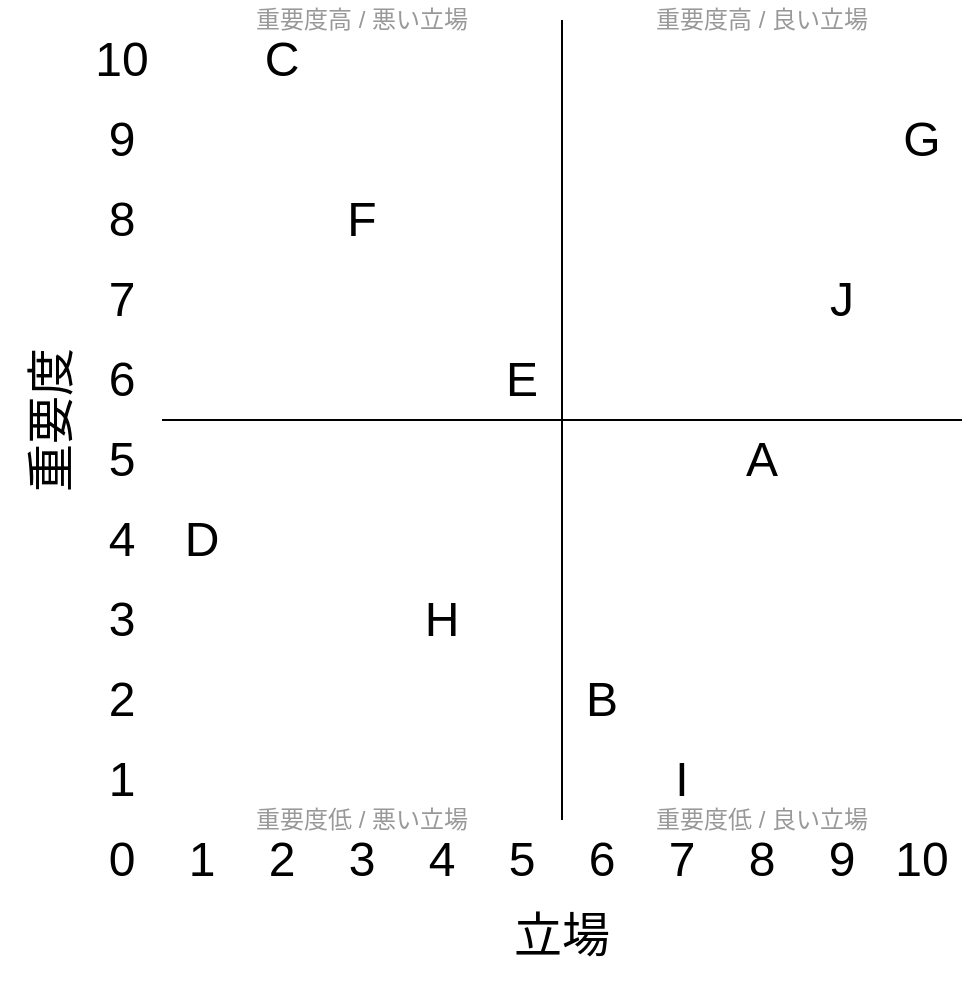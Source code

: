 <mxfile>
    <diagram id="-K7a5g4d3zRBL6kz0TVa" name="Page-1">
        <mxGraphModel dx="1053" dy="748" grid="1" gridSize="10" guides="1" tooltips="1" connect="1" arrows="1" fold="1" page="1" pageScale="1" pageWidth="827" pageHeight="1169" math="0" shadow="0">
            <root>
                <mxCell id="0"/>
                <mxCell id="1" parent="0"/>
                <mxCell id="40" value="&lt;font color=&quot;#999999&quot;&gt;重要度低 / 良い立場&lt;/font&gt;" style="rounded=0;whiteSpace=wrap;html=1;fillColor=none;verticalAlign=middle;fontSize=12;spacing=0;strokeColor=none;" parent="1" vertex="1">
                    <mxGeometry x="280" y="430" width="200" height="20" as="geometry"/>
                </mxCell>
                <mxCell id="41" value="重要度低 / 悪い立場" style="rounded=0;whiteSpace=wrap;html=1;fillColor=none;verticalAlign=middle;fontSize=12;fontColor=#999999;spacing=0;strokeColor=none;" parent="1" vertex="1">
                    <mxGeometry x="80.0" y="430" width="200" height="20" as="geometry"/>
                </mxCell>
                <mxCell id="45" value="重要度高 / 悪い立場" style="rounded=0;whiteSpace=wrap;html=1;fillColor=none;verticalAlign=middle;fontSize=12;fontColor=#999999;spacing=0;spacingTop=0;strokeColor=none;" parent="1" vertex="1">
                    <mxGeometry x="80.0" y="30" width="200" height="20" as="geometry"/>
                </mxCell>
                <mxCell id="46" value="重要度高 / 良い立場" style="rounded=0;whiteSpace=wrap;html=1;fillColor=none;verticalAlign=middle;fontSize=12;fontColor=#999999;spacing=0;spacingTop=0;strokeColor=none;" parent="1" vertex="1">
                    <mxGeometry x="280" y="30" width="200" height="20" as="geometry"/>
                </mxCell>
                <mxCell id="4" value="重要度" style="rounded=0;whiteSpace=wrap;html=1;fillColor=none;strokeColor=none;rotation=-90;verticalAlign=bottom;flipH=0;flipV=0;spacing=0;fontSize=24;" parent="1" vertex="1">
                    <mxGeometry x="-180" y="220" width="400" height="40" as="geometry"/>
                </mxCell>
                <mxCell id="7" value="1" style="whiteSpace=wrap;html=1;fillColor=none;strokeColor=none;spacing=0;fontSize=24;" parent="1" vertex="1">
                    <mxGeometry x="80.0" y="440" width="40" height="40" as="geometry"/>
                </mxCell>
                <mxCell id="8" value="2" style="whiteSpace=wrap;html=1;fillColor=none;strokeColor=none;spacing=0;fontSize=24;" parent="1" vertex="1">
                    <mxGeometry x="120.0" y="440" width="40" height="40" as="geometry"/>
                </mxCell>
                <mxCell id="9" value="3" style="whiteSpace=wrap;html=1;fillColor=none;strokeColor=none;spacing=0;fontSize=24;" parent="1" vertex="1">
                    <mxGeometry x="160" y="440" width="40" height="40" as="geometry"/>
                </mxCell>
                <mxCell id="10" value="4" style="whiteSpace=wrap;html=1;fillColor=none;strokeColor=none;spacing=0;fontSize=24;" parent="1" vertex="1">
                    <mxGeometry x="200" y="440" width="40" height="40" as="geometry"/>
                </mxCell>
                <mxCell id="11" value="5" style="whiteSpace=wrap;html=1;fillColor=none;strokeColor=none;spacing=0;fontSize=24;" parent="1" vertex="1">
                    <mxGeometry x="240" y="440" width="40" height="40" as="geometry"/>
                </mxCell>
                <mxCell id="12" value="6" style="whiteSpace=wrap;html=1;fillColor=none;strokeColor=none;spacing=0;fontSize=24;" parent="1" vertex="1">
                    <mxGeometry x="280" y="440" width="40" height="40" as="geometry"/>
                </mxCell>
                <mxCell id="13" value="7" style="whiteSpace=wrap;html=1;fillColor=none;strokeColor=none;spacing=0;fontSize=24;" parent="1" vertex="1">
                    <mxGeometry x="320" y="440" width="40" height="40" as="geometry"/>
                </mxCell>
                <mxCell id="14" value="8" style="whiteSpace=wrap;html=1;fillColor=none;strokeColor=none;spacing=0;fontSize=24;" parent="1" vertex="1">
                    <mxGeometry x="360" y="440" width="40" height="40" as="geometry"/>
                </mxCell>
                <mxCell id="15" value="9" style="whiteSpace=wrap;html=1;fillColor=none;strokeColor=none;spacing=0;fontSize=24;" parent="1" vertex="1">
                    <mxGeometry x="400" y="440" width="40" height="40" as="geometry"/>
                </mxCell>
                <mxCell id="16" value="10" style="whiteSpace=wrap;html=1;fillColor=none;strokeColor=none;spacing=0;fontSize=24;" parent="1" vertex="1">
                    <mxGeometry x="440" y="440" width="40" height="40" as="geometry"/>
                </mxCell>
                <mxCell id="17" value="0" style="whiteSpace=wrap;html=1;fillColor=none;strokeColor=none;spacing=0;fontSize=24;" parent="1" vertex="1">
                    <mxGeometry x="40.0" y="440" width="40" height="40" as="geometry"/>
                </mxCell>
                <mxCell id="18" value="2" style="whiteSpace=wrap;html=1;fillColor=none;strokeColor=none;spacing=0;fontSize=24;" parent="1" vertex="1">
                    <mxGeometry x="40.0" y="360" width="40" height="40" as="geometry"/>
                </mxCell>
                <mxCell id="19" value="3" style="whiteSpace=wrap;html=1;fillColor=none;strokeColor=none;spacing=0;fontSize=24;" parent="1" vertex="1">
                    <mxGeometry x="40.0" y="320" width="40" height="40" as="geometry"/>
                </mxCell>
                <mxCell id="20" value="4" style="whiteSpace=wrap;html=1;fillColor=none;strokeColor=none;spacing=0;fontSize=24;" parent="1" vertex="1">
                    <mxGeometry x="40.0" y="280" width="40" height="40" as="geometry"/>
                </mxCell>
                <mxCell id="21" value="5" style="whiteSpace=wrap;html=1;fillColor=none;strokeColor=none;spacing=0;fontSize=24;" parent="1" vertex="1">
                    <mxGeometry x="40.0" y="240" width="40" height="40" as="geometry"/>
                </mxCell>
                <mxCell id="22" value="6" style="whiteSpace=wrap;html=1;fillColor=none;strokeColor=none;spacing=0;fontSize=24;" parent="1" vertex="1">
                    <mxGeometry x="40.0" y="200" width="40" height="40" as="geometry"/>
                </mxCell>
                <mxCell id="23" value="7" style="whiteSpace=wrap;html=1;fillColor=none;strokeColor=none;spacing=0;fontSize=24;" parent="1" vertex="1">
                    <mxGeometry x="40.0" y="160" width="40" height="40" as="geometry"/>
                </mxCell>
                <mxCell id="24" value="8" style="whiteSpace=wrap;html=1;fillColor=none;strokeColor=none;spacing=0;fontSize=24;" parent="1" vertex="1">
                    <mxGeometry x="40.0" y="120" width="40" height="40" as="geometry"/>
                </mxCell>
                <mxCell id="25" value="9" style="whiteSpace=wrap;html=1;fillColor=none;strokeColor=none;spacing=0;fontSize=24;" parent="1" vertex="1">
                    <mxGeometry x="40.0" y="80" width="40" height="40" as="geometry"/>
                </mxCell>
                <mxCell id="26" value="10" style="whiteSpace=wrap;html=1;fillColor=none;strokeColor=none;spacing=0;fontSize=24;" parent="1" vertex="1">
                    <mxGeometry x="40.0" y="40" width="40" height="40" as="geometry"/>
                </mxCell>
                <mxCell id="27" value="立場" style="rounded=0;fillColor=none;strokeColor=none;rotation=0;verticalAlign=middle;flipH=0;flipV=0;spacing=0;fontColor=default;whiteSpace=wrap;html=1;labelPosition=center;verticalLabelPosition=middle;align=center;spacingTop=-4;fontSize=24;" parent="1" vertex="1">
                    <mxGeometry x="80.0" y="480" width="400" height="40" as="geometry"/>
                </mxCell>
                <mxCell id="28" value="A" style="whiteSpace=wrap;html=1;fillColor=none;strokeColor=none;spacing=0;fontSize=24;" parent="1" vertex="1">
                    <mxGeometry x="360" y="240" width="40" height="40" as="geometry"/>
                </mxCell>
                <mxCell id="29" value="B" style="whiteSpace=wrap;html=1;fillColor=none;strokeColor=none;spacing=0;fontSize=24;" parent="1" vertex="1">
                    <mxGeometry x="280" y="360" width="40" height="40" as="geometry"/>
                </mxCell>
                <mxCell id="30" value="1" style="whiteSpace=wrap;html=1;fillColor=none;strokeColor=none;spacing=0;fontSize=24;" parent="1" vertex="1">
                    <mxGeometry x="40.0" y="400" width="40" height="40" as="geometry"/>
                </mxCell>
                <mxCell id="31" value="C" style="whiteSpace=wrap;html=1;fillColor=none;strokeColor=none;spacing=0;fontSize=24;" parent="1" vertex="1">
                    <mxGeometry x="120.0" y="40" width="40" height="40" as="geometry"/>
                </mxCell>
                <mxCell id="32" value="D" style="whiteSpace=wrap;html=1;fillColor=none;strokeColor=none;spacing=0;fontSize=24;" parent="1" vertex="1">
                    <mxGeometry x="80.0" y="280" width="40" height="40" as="geometry"/>
                </mxCell>
                <mxCell id="33" value="E" style="whiteSpace=wrap;html=1;fillColor=none;strokeColor=none;spacing=0;fontSize=24;" parent="1" vertex="1">
                    <mxGeometry x="240" y="200" width="40" height="40" as="geometry"/>
                </mxCell>
                <mxCell id="34" value="F" style="whiteSpace=wrap;html=1;fillColor=none;strokeColor=none;spacing=0;fontSize=24;" parent="1" vertex="1">
                    <mxGeometry x="160" y="120" width="40" height="40" as="geometry"/>
                </mxCell>
                <mxCell id="35" value="G" style="whiteSpace=wrap;html=1;fillColor=none;strokeColor=none;spacing=0;fontSize=24;" parent="1" vertex="1">
                    <mxGeometry x="440" y="80" width="40" height="40" as="geometry"/>
                </mxCell>
                <mxCell id="36" value="H" style="whiteSpace=wrap;html=1;fillColor=none;strokeColor=none;spacing=0;fontSize=24;" parent="1" vertex="1">
                    <mxGeometry x="200" y="320" width="40" height="40" as="geometry"/>
                </mxCell>
                <mxCell id="37" value="I" style="whiteSpace=wrap;html=1;fillColor=none;strokeColor=none;spacing=0;fontSize=24;" parent="1" vertex="1">
                    <mxGeometry x="320" y="400" width="40" height="40" as="geometry"/>
                </mxCell>
                <mxCell id="38" value="J" style="whiteSpace=wrap;html=1;fillColor=none;strokeColor=none;spacing=0;fontSize=24;" parent="1" vertex="1">
                    <mxGeometry x="400" y="160" width="40" height="40" as="geometry"/>
                </mxCell>
                <mxCell id="47" value="" style="endArrow=none;html=1;fontSize=24;fontColor=#999999;" parent="1" edge="1">
                    <mxGeometry width="50" height="50" relative="1" as="geometry">
                        <mxPoint x="80.0" y="240" as="sourcePoint"/>
                        <mxPoint x="480" y="240" as="targetPoint"/>
                    </mxGeometry>
                </mxCell>
                <mxCell id="48" value="" style="endArrow=none;html=1;fontSize=24;fontColor=#999999;" parent="1" edge="1">
                    <mxGeometry width="50" height="50" relative="1" as="geometry">
                        <mxPoint x="280" y="40" as="sourcePoint"/>
                        <mxPoint x="280" y="440" as="targetPoint"/>
                    </mxGeometry>
                </mxCell>
            </root>
        </mxGraphModel>
    </diagram>
</mxfile>